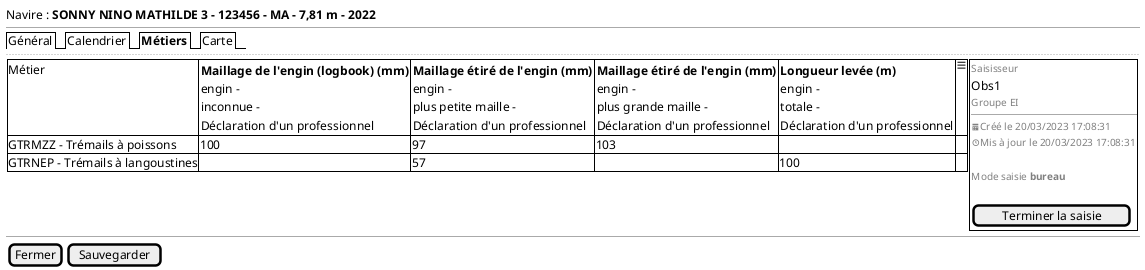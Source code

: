 @startsalt
{
  Navire : <b>SONNY NINO MATHILDE 3 - 123456 - MA - 7,81 m - 2022
  --
  {/ Général | Calendrier | <b>Métiers | Carte}
  ..

  {
  {# Métier | {<b>Maillage de l'engin (logbook) (mm)
                engin -
                inconnue -
                Déclaration d'un professionnel} |
              {<b>Maillage étiré de l'engin (mm)
                engin -
                plus petite maille -
                Déclaration d'un professionnel} |
              {<b>Maillage étiré de l'engin (mm)
                engin -
                plus grande maille -
                Déclaration d'un professionnel} |
              {<b>Longueur levée (m)
                engin -
                totale -
                Déclaration d'un professionnel} | <&menu>
     GTRMZZ - Trémails à poissons | 100 | 97 | 103 | . | .
     GTRNEP - Trémails à langoustines | . | 57 | . | 100 | .
  } | {+
              { <font color=grey size=10>Saisisseur
              Obs1
              <font color=grey size=10>Groupe EI
              --
              <font color=grey size=10><&calendar>Créé le 20/03/2023 17:08:31
              <font color=grey size=10><&clock>Mis à jour le 20/03/2023 17:08:31
              .
              <font color=grey size=10>Mode saisie <b>bureau
              .
              [ Terminer la saisie]
              }}}
  --
  { [Fermer] | [Sauvegarder] }
}
@endsalt
